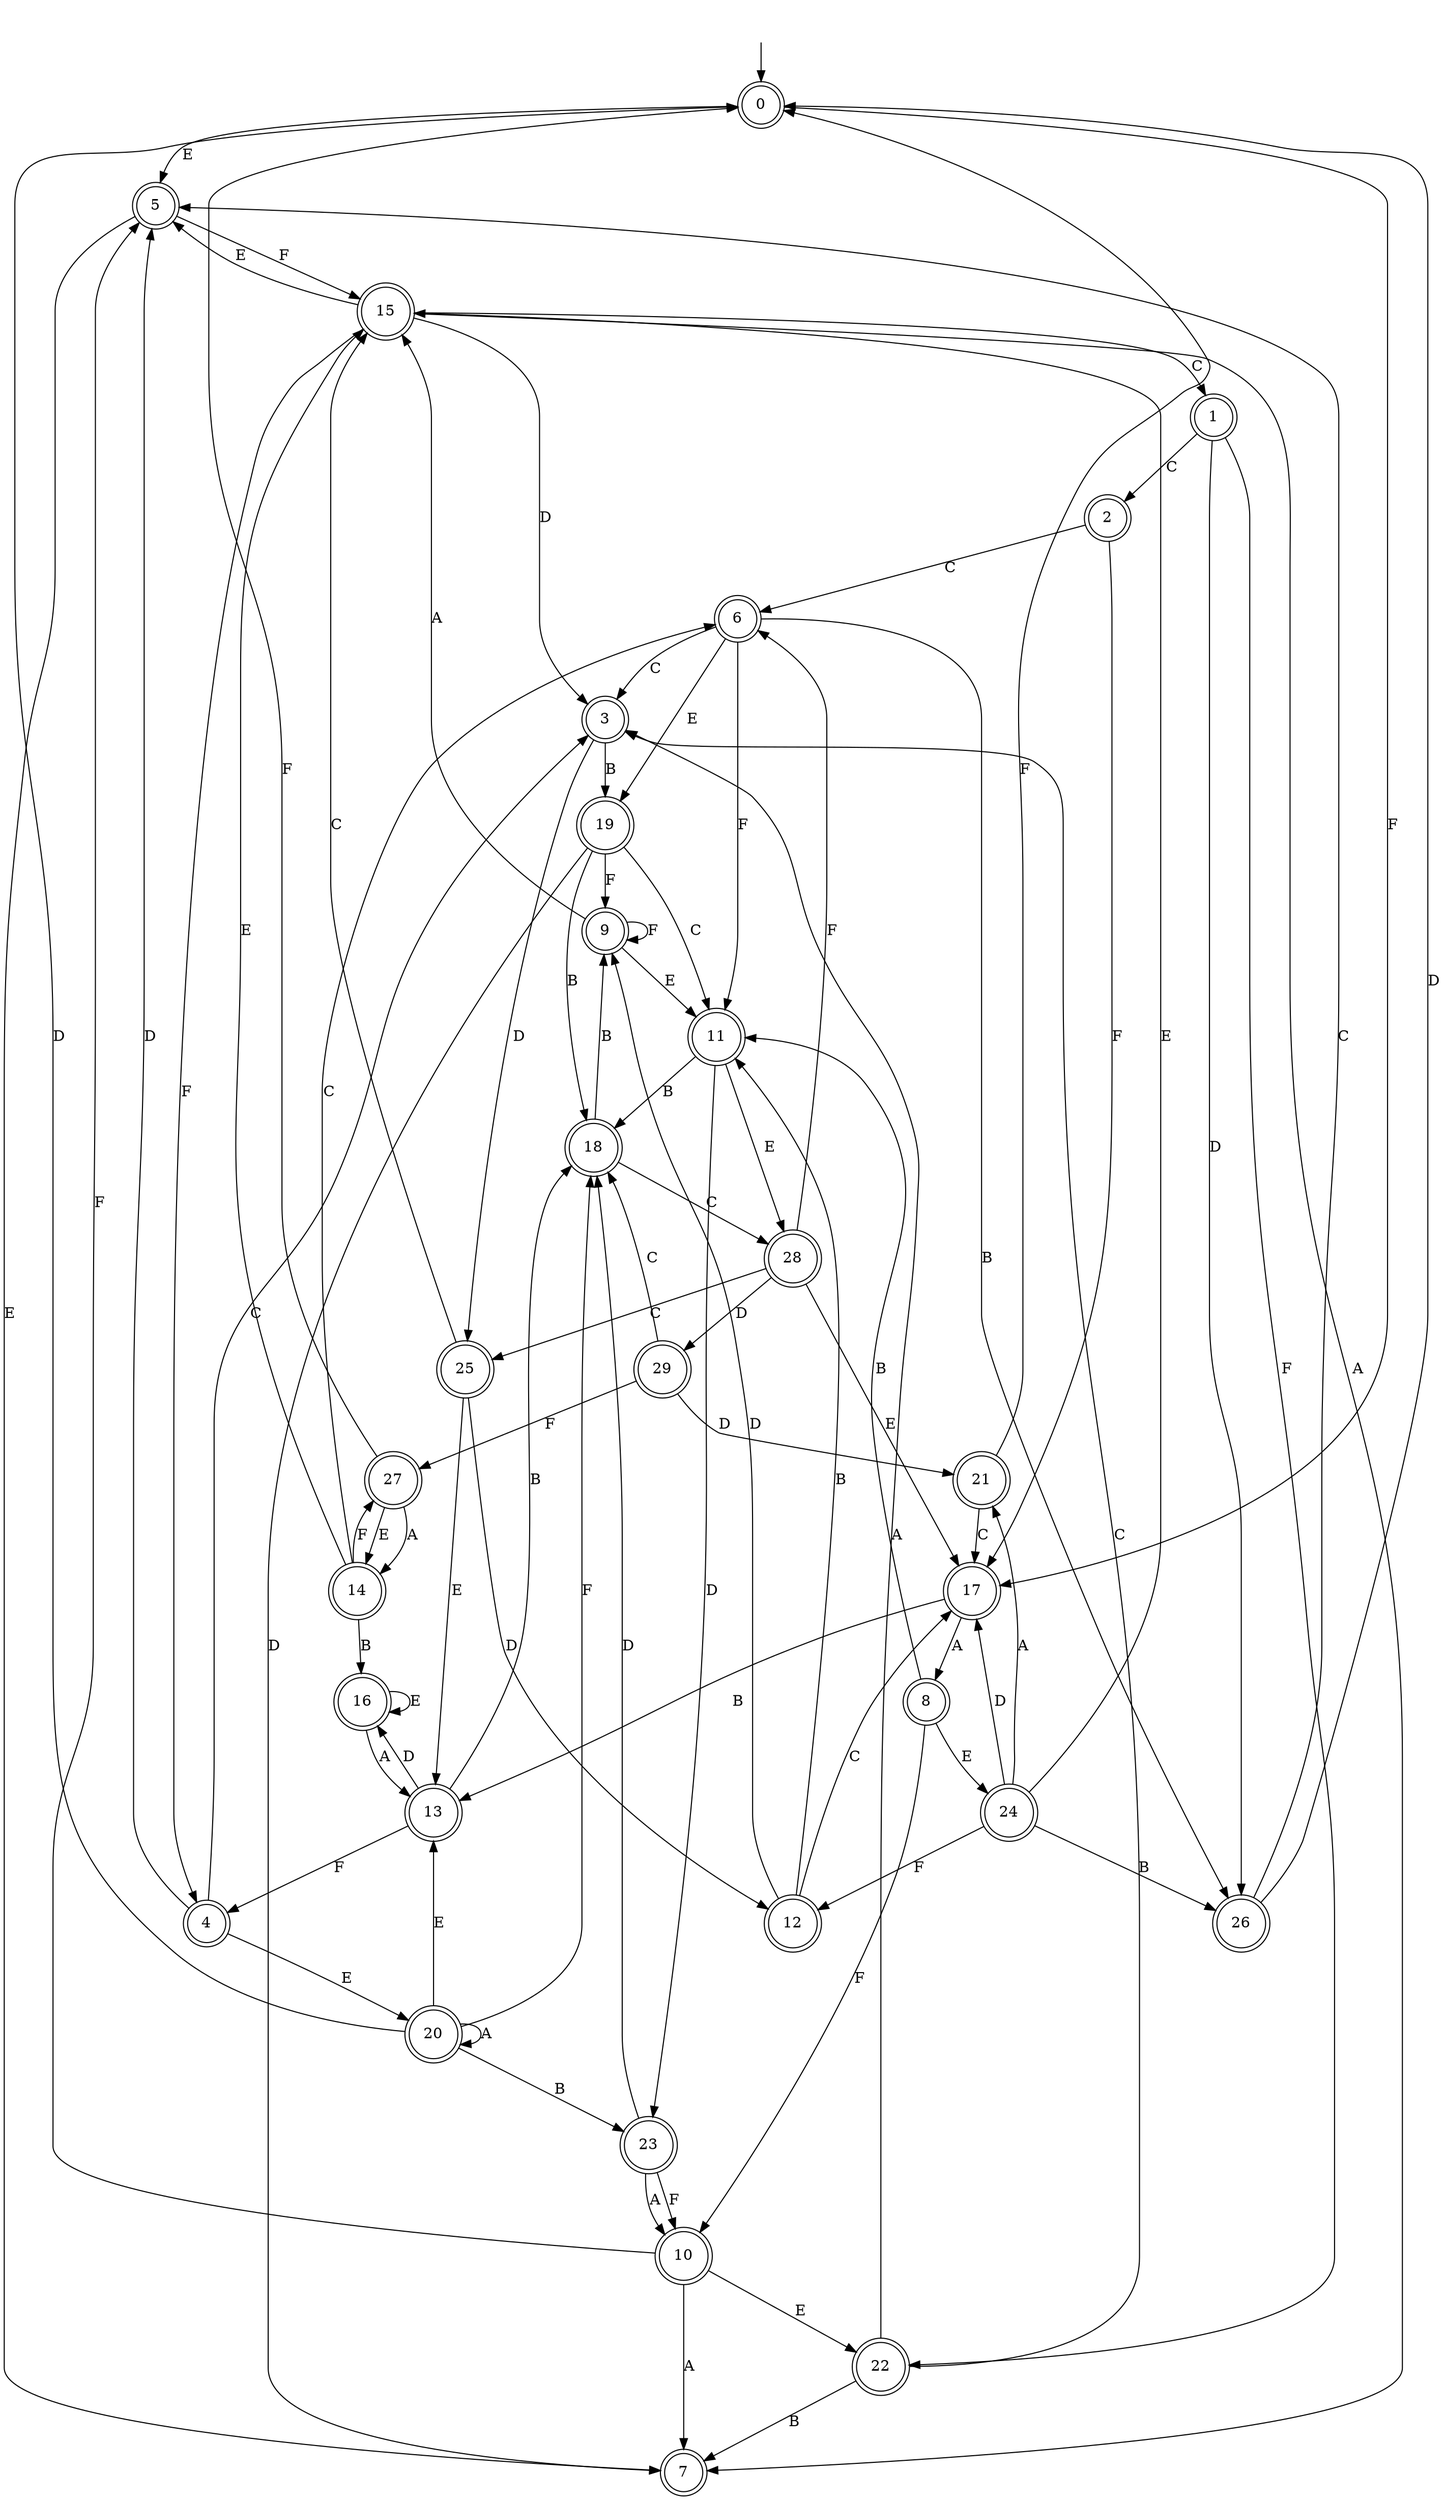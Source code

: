 digraph "data/our_models/random_m_30_6" {
0 [label=0, shape=doublecircle];
1 [label=1, shape=doublecircle];
2 [label=2, shape=doublecircle];
3 [label=3, shape=doublecircle];
4 [label=4, shape=doublecircle];
5 [label=5, shape=doublecircle];
6 [label=6, shape=doublecircle];
7 [label=7, shape=doublecircle];
8 [label=8, shape=doublecircle];
9 [label=9, shape=doublecircle];
10 [label=10, shape=doublecircle];
11 [label=11, shape=doublecircle];
12 [label=12, shape=doublecircle];
13 [label=13, shape=doublecircle];
14 [label=14, shape=doublecircle];
15 [label=15, shape=doublecircle];
16 [label=16, shape=doublecircle];
17 [label=17, shape=doublecircle];
18 [label=18, shape=doublecircle];
19 [label=19, shape=doublecircle];
20 [label=20, shape=doublecircle];
21 [label=21, shape=doublecircle];
22 [label=22, shape=doublecircle];
23 [label=23, shape=doublecircle];
24 [label=24, shape=doublecircle];
25 [label=25, shape=doublecircle];
26 [label=26, shape=doublecircle];
27 [label=27, shape=doublecircle];
28 [label=28, shape=doublecircle];
29 [label=29, shape=doublecircle];
0 -> 5  [label=E];
0 -> 17  [label=F];
1 -> 2  [label=C];
1 -> 26  [label=D];
1 -> 22  [label=F];
2 -> 6  [label=C];
2 -> 17  [label=F];
3 -> 19  [label=B];
3 -> 25  [label=D];
4 -> 3  [label=C];
4 -> 5  [label=D];
4 -> 20  [label=E];
5 -> 7  [label=E];
5 -> 15  [label=F];
6 -> 26  [label=B];
6 -> 3  [label=C];
6 -> 19  [label=E];
6 -> 11  [label=F];
8 -> 11  [label=B];
8 -> 24  [label=E];
8 -> 10  [label=F];
9 -> 15  [label=A];
9 -> 11  [label=E];
9 -> 9  [label=F];
10 -> 7  [label=A];
10 -> 22  [label=E];
10 -> 5  [label=F];
11 -> 18  [label=B];
11 -> 23  [label=D];
11 -> 28  [label=E];
12 -> 11  [label=B];
12 -> 17  [label=C];
12 -> 9  [label=D];
13 -> 18  [label=B];
13 -> 16  [label=D];
13 -> 4  [label=F];
14 -> 16  [label=B];
14 -> 6  [label=C];
14 -> 15  [label=E];
14 -> 27  [label=F];
15 -> 7  [label=A];
15 -> 1  [label=C];
15 -> 3  [label=D];
15 -> 5  [label=E];
15 -> 4  [label=F];
16 -> 13  [label=A];
16 -> 16  [label=E];
17 -> 8  [label=A];
17 -> 13  [label=B];
18 -> 9  [label=B];
18 -> 28  [label=C];
19 -> 18  [label=B];
19 -> 11  [label=C];
19 -> 7  [label=D];
19 -> 9  [label=F];
20 -> 20  [label=A];
20 -> 23  [label=B];
20 -> 0  [label=D];
20 -> 13  [label=E];
20 -> 18  [label=F];
21 -> 17  [label=C];
21 -> 0  [label=F];
22 -> 3  [label=A];
22 -> 7  [label=B];
22 -> 3  [label=C];
23 -> 10  [label=A];
23 -> 18  [label=D];
23 -> 10  [label=F];
24 -> 21  [label=A];
24 -> 26  [label=B];
24 -> 17  [label=D];
24 -> 15  [label=E];
24 -> 12  [label=F];
25 -> 15  [label=C];
25 -> 12  [label=D];
25 -> 13  [label=E];
26 -> 5  [label=C];
26 -> 0  [label=D];
27 -> 14  [label=A];
27 -> 14  [label=E];
27 -> 0  [label=F];
28 -> 25  [label=C];
28 -> 29  [label=D];
28 -> 17  [label=E];
28 -> 6  [label=F];
29 -> 18  [label=C];
29 -> 21  [label=D];
29 -> 27  [label=F];
__start0 [label="", shape=none];
__start0 -> 0  [label=""];
}
